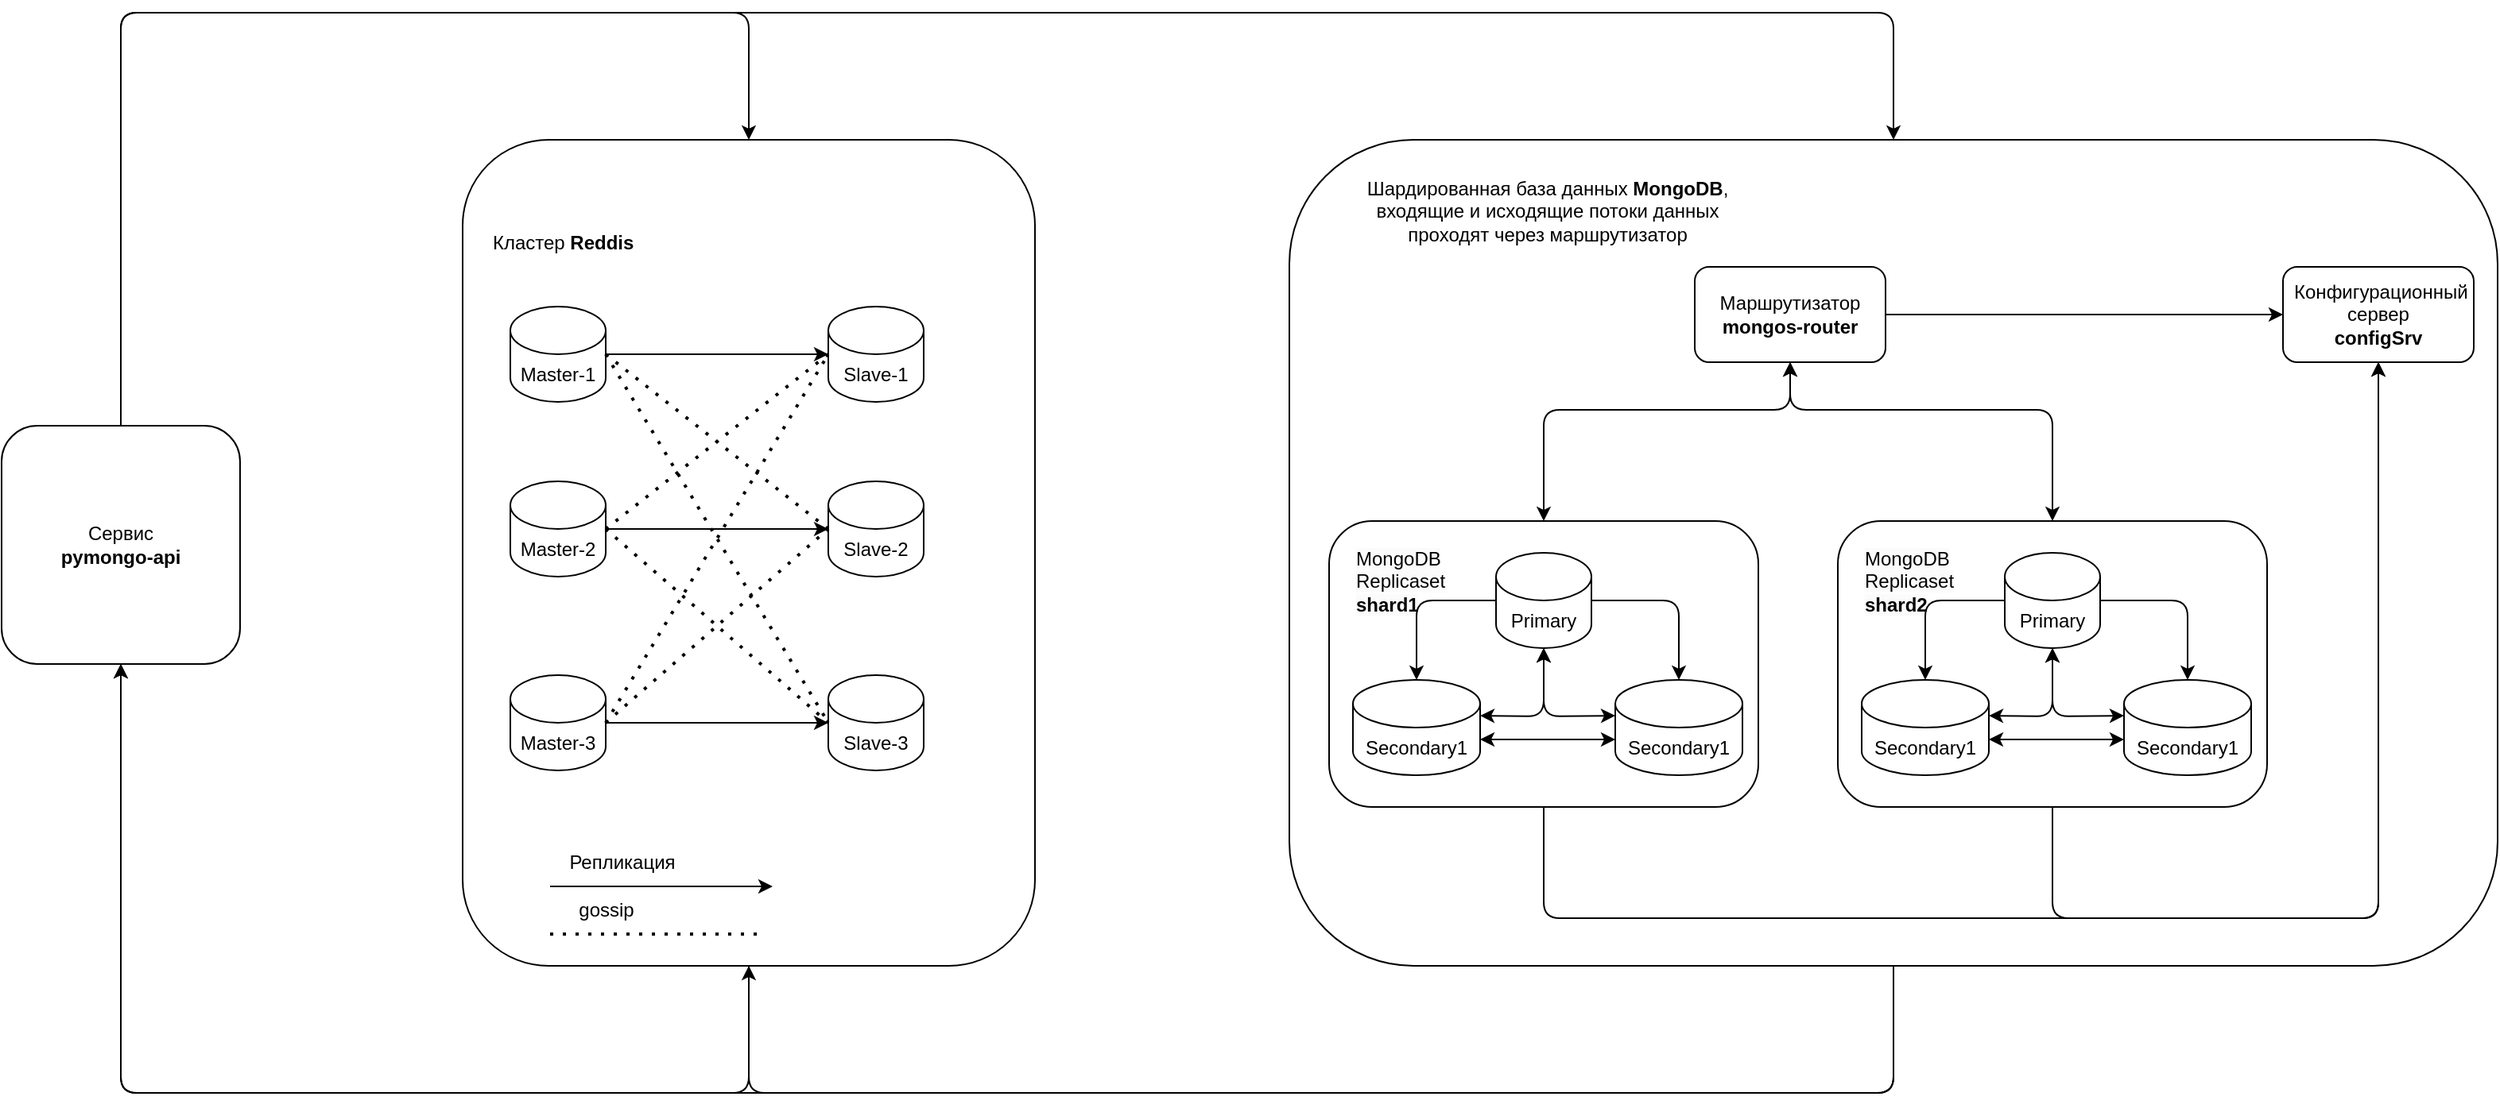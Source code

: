 <mxfile>
    <diagram id="tSPu-xEiTHlKvLM586Qi" name="3.Кэширование">
        <mxGraphModel dx="2201" dy="806" grid="1" gridSize="10" guides="1" tooltips="1" connect="1" arrows="1" fold="1" page="1" pageScale="1" pageWidth="850" pageHeight="1100" math="0" shadow="0">
            <root>
                <mxCell id="0"/>
                <mxCell id="1" parent="0"/>
                <mxCell id="DYqj_Zzg9XCAiUZyqcEO-53" style="edgeStyle=none;html=1;exitX=0.5;exitY=0;exitDx=0;exitDy=0;entryX=0.5;entryY=0;entryDx=0;entryDy=0;startArrow=none;startFill=0;endArrow=classic;endFill=1;" edge="1" parent="1" source="DYqj_Zzg9XCAiUZyqcEO-2" target="DYqj_Zzg9XCAiUZyqcEO-35">
                    <mxGeometry relative="1" as="geometry">
                        <Array as="points">
                            <mxPoint x="-695" y="80"/>
                            <mxPoint x="-300" y="80"/>
                        </Array>
                    </mxGeometry>
                </mxCell>
                <mxCell id="DYqj_Zzg9XCAiUZyqcEO-54" style="edgeStyle=none;html=1;exitX=0.5;exitY=0;exitDx=0;exitDy=0;entryX=0.5;entryY=0;entryDx=0;entryDy=0;startArrow=none;startFill=0;endArrow=classic;endFill=1;" edge="1" parent="1" source="DYqj_Zzg9XCAiUZyqcEO-2" target="DYqj_Zzg9XCAiUZyqcEO-32">
                    <mxGeometry relative="1" as="geometry">
                        <Array as="points">
                            <mxPoint x="-695" y="80"/>
                            <mxPoint x="420" y="80"/>
                        </Array>
                    </mxGeometry>
                </mxCell>
                <mxCell id="DYqj_Zzg9XCAiUZyqcEO-2" value="Сервис&lt;br&gt;&lt;b&gt;pymongo-api&lt;/b&gt;" style="rounded=1;whiteSpace=wrap;html=1;" vertex="1" parent="1">
                    <mxGeometry x="-770" y="340" width="150" height="150" as="geometry"/>
                </mxCell>
                <mxCell id="DYqj_Zzg9XCAiUZyqcEO-58" style="edgeStyle=none;html=1;exitX=0.5;exitY=1;exitDx=0;exitDy=0;startArrow=none;startFill=0;endArrow=classic;endFill=1;entryX=0.5;entryY=1;entryDx=0;entryDy=0;" edge="1" parent="1" source="DYqj_Zzg9XCAiUZyqcEO-35" target="DYqj_Zzg9XCAiUZyqcEO-2">
                    <mxGeometry relative="1" as="geometry">
                        <mxPoint x="-650" y="520" as="targetPoint"/>
                        <Array as="points">
                            <mxPoint x="-300" y="760"/>
                            <mxPoint x="-695" y="760"/>
                        </Array>
                    </mxGeometry>
                </mxCell>
                <mxCell id="DYqj_Zzg9XCAiUZyqcEO-37" value="" style="group" vertex="1" connectable="0" parent="1">
                    <mxGeometry x="40" y="160" width="760" height="520" as="geometry"/>
                </mxCell>
                <mxCell id="DYqj_Zzg9XCAiUZyqcEO-32" value="" style="rounded=1;whiteSpace=wrap;html=1;align=left;" vertex="1" parent="DYqj_Zzg9XCAiUZyqcEO-37">
                    <mxGeometry width="760" height="520" as="geometry"/>
                </mxCell>
                <mxCell id="DYqj_Zzg9XCAiUZyqcEO-33" value="Шардированная база данных &lt;b&gt;MongoDB&lt;/b&gt;, входящие и исходящие потоки данных проходят через маршрутизатор" style="text;html=1;strokeColor=none;fillColor=none;align=center;verticalAlign=middle;whiteSpace=wrap;rounded=0;" vertex="1" parent="DYqj_Zzg9XCAiUZyqcEO-37">
                    <mxGeometry x="35" y="20" width="255" height="50" as="geometry"/>
                </mxCell>
                <mxCell id="DYqj_Zzg9XCAiUZyqcEO-34" value="" style="group" vertex="1" connectable="0" parent="DYqj_Zzg9XCAiUZyqcEO-37">
                    <mxGeometry x="25" y="80" width="720" height="410" as="geometry"/>
                </mxCell>
                <mxCell id="DYqj_Zzg9XCAiUZyqcEO-6" value="Маршрутизатор&lt;br&gt;&lt;b&gt;mongos-router&lt;/b&gt;" style="rounded=1;whiteSpace=wrap;html=1;" vertex="1" parent="DYqj_Zzg9XCAiUZyqcEO-34">
                    <mxGeometry x="230" width="120" height="60" as="geometry"/>
                </mxCell>
                <mxCell id="DYqj_Zzg9XCAiUZyqcEO-7" value="&amp;nbsp;Конфигурационный сервер&lt;br&gt;&lt;b&gt;configSrv&lt;/b&gt;" style="rounded=1;whiteSpace=wrap;html=1;" vertex="1" parent="DYqj_Zzg9XCAiUZyqcEO-34">
                    <mxGeometry x="600" width="120" height="60" as="geometry"/>
                </mxCell>
                <mxCell id="DYqj_Zzg9XCAiUZyqcEO-3" style="edgeStyle=none;html=1;exitX=1;exitY=0.5;exitDx=0;exitDy=0;entryX=0;entryY=0.5;entryDx=0;entryDy=0;startArrow=none;startFill=0;" edge="1" parent="DYqj_Zzg9XCAiUZyqcEO-34" source="DYqj_Zzg9XCAiUZyqcEO-6" target="DYqj_Zzg9XCAiUZyqcEO-7">
                    <mxGeometry relative="1" as="geometry"/>
                </mxCell>
                <mxCell id="DYqj_Zzg9XCAiUZyqcEO-8" value="" style="group" vertex="1" connectable="0" parent="DYqj_Zzg9XCAiUZyqcEO-34">
                    <mxGeometry y="160" width="270" height="180" as="geometry"/>
                </mxCell>
                <mxCell id="DYqj_Zzg9XCAiUZyqcEO-9" value="" style="rounded=1;whiteSpace=wrap;html=1;" vertex="1" parent="DYqj_Zzg9XCAiUZyqcEO-8">
                    <mxGeometry width="270" height="180" as="geometry"/>
                </mxCell>
                <mxCell id="DYqj_Zzg9XCAiUZyqcEO-10" value="Primary" style="shape=cylinder3;whiteSpace=wrap;html=1;boundedLbl=1;backgroundOutline=1;size=15;" vertex="1" parent="DYqj_Zzg9XCAiUZyqcEO-8">
                    <mxGeometry x="105" y="20" width="60" height="60" as="geometry"/>
                </mxCell>
                <mxCell id="DYqj_Zzg9XCAiUZyqcEO-11" value="&lt;span style=&quot;border-color: var(--border-color); color: rgb(0, 0, 0); font-family: Helvetica; font-size: 12px; font-style: normal; font-variant-ligatures: normal; font-variant-caps: normal; letter-spacing: normal; orphans: 2; text-align: center; text-indent: 0px; text-transform: none; widows: 2; word-spacing: 0px; -webkit-text-stroke-width: 0px; background-color: rgb(251, 251, 251); text-decoration-thickness: initial; text-decoration-style: initial; text-decoration-color: initial;&quot;&gt;&lt;span style=&quot;font-weight: 400;&quot;&gt;MongoDB&lt;br&gt;&lt;/span&gt;Replicaset&lt;br&gt;&lt;b&gt;shard1&lt;/b&gt;&lt;/span&gt;" style="text;whiteSpace=wrap;html=1;" vertex="1" parent="DYqj_Zzg9XCAiUZyqcEO-8">
                    <mxGeometry x="15" y="10" width="70" height="40" as="geometry"/>
                </mxCell>
                <mxCell id="DYqj_Zzg9XCAiUZyqcEO-12" style="edgeStyle=none;html=1;exitX=1;exitY=0;exitDx=0;exitDy=22.5;exitPerimeter=0;entryX=0.5;entryY=1;entryDx=0;entryDy=0;entryPerimeter=0;startArrow=classic;startFill=1;" edge="1" parent="DYqj_Zzg9XCAiUZyqcEO-8" source="DYqj_Zzg9XCAiUZyqcEO-13" target="DYqj_Zzg9XCAiUZyqcEO-10">
                    <mxGeometry relative="1" as="geometry">
                        <Array as="points">
                            <mxPoint x="135" y="123"/>
                        </Array>
                    </mxGeometry>
                </mxCell>
                <mxCell id="DYqj_Zzg9XCAiUZyqcEO-13" value="Secondary1" style="shape=cylinder3;whiteSpace=wrap;html=1;boundedLbl=1;backgroundOutline=1;size=15;" vertex="1" parent="DYqj_Zzg9XCAiUZyqcEO-8">
                    <mxGeometry x="15" y="100" width="80" height="60" as="geometry"/>
                </mxCell>
                <mxCell id="DYqj_Zzg9XCAiUZyqcEO-14" style="edgeStyle=none;html=1;exitX=0;exitY=0.5;exitDx=0;exitDy=0;exitPerimeter=0;entryX=0.5;entryY=0;entryDx=0;entryDy=0;entryPerimeter=0;startArrow=none;startFill=0;" edge="1" parent="DYqj_Zzg9XCAiUZyqcEO-8" source="DYqj_Zzg9XCAiUZyqcEO-10" target="DYqj_Zzg9XCAiUZyqcEO-13">
                    <mxGeometry relative="1" as="geometry">
                        <Array as="points">
                            <mxPoint x="55" y="50"/>
                        </Array>
                    </mxGeometry>
                </mxCell>
                <mxCell id="DYqj_Zzg9XCAiUZyqcEO-15" style="edgeStyle=none;html=1;exitX=0;exitY=0;exitDx=0;exitDy=22.5;exitPerimeter=0;startArrow=classic;startFill=1;" edge="1" parent="DYqj_Zzg9XCAiUZyqcEO-8" source="DYqj_Zzg9XCAiUZyqcEO-16" target="DYqj_Zzg9XCAiUZyqcEO-10">
                    <mxGeometry relative="1" as="geometry">
                        <Array as="points">
                            <mxPoint x="135" y="123"/>
                        </Array>
                    </mxGeometry>
                </mxCell>
                <mxCell id="DYqj_Zzg9XCAiUZyqcEO-16" value="Secondary1" style="shape=cylinder3;whiteSpace=wrap;html=1;boundedLbl=1;backgroundOutline=1;size=15;" vertex="1" parent="DYqj_Zzg9XCAiUZyqcEO-8">
                    <mxGeometry x="180" y="100" width="80" height="60" as="geometry"/>
                </mxCell>
                <mxCell id="DYqj_Zzg9XCAiUZyqcEO-17" style="edgeStyle=none;html=1;exitX=1;exitY=0.5;exitDx=0;exitDy=0;exitPerimeter=0;entryX=0.5;entryY=0;entryDx=0;entryDy=0;entryPerimeter=0;startArrow=none;startFill=0;" edge="1" parent="DYqj_Zzg9XCAiUZyqcEO-8" source="DYqj_Zzg9XCAiUZyqcEO-10" target="DYqj_Zzg9XCAiUZyqcEO-16">
                    <mxGeometry relative="1" as="geometry">
                        <Array as="points">
                            <mxPoint x="220" y="50"/>
                        </Array>
                    </mxGeometry>
                </mxCell>
                <mxCell id="DYqj_Zzg9XCAiUZyqcEO-18" style="edgeStyle=none;html=1;exitX=1;exitY=0;exitDx=0;exitDy=37.5;exitPerimeter=0;entryX=0;entryY=0;entryDx=0;entryDy=37.5;entryPerimeter=0;startArrow=classic;startFill=1;" edge="1" parent="DYqj_Zzg9XCAiUZyqcEO-8" source="DYqj_Zzg9XCAiUZyqcEO-13" target="DYqj_Zzg9XCAiUZyqcEO-16">
                    <mxGeometry relative="1" as="geometry"/>
                </mxCell>
                <mxCell id="DYqj_Zzg9XCAiUZyqcEO-4" style="edgeStyle=none;html=1;exitX=0.5;exitY=1;exitDx=0;exitDy=0;entryX=0.5;entryY=0;entryDx=0;entryDy=0;startArrow=classic;startFill=1;" edge="1" parent="DYqj_Zzg9XCAiUZyqcEO-34" source="DYqj_Zzg9XCAiUZyqcEO-6" target="DYqj_Zzg9XCAiUZyqcEO-9">
                    <mxGeometry relative="1" as="geometry">
                        <mxPoint x="100" y="120" as="targetPoint"/>
                        <Array as="points">
                            <mxPoint x="290" y="90"/>
                            <mxPoint x="135" y="90"/>
                        </Array>
                    </mxGeometry>
                </mxCell>
                <mxCell id="DYqj_Zzg9XCAiUZyqcEO-19" value="" style="group" vertex="1" connectable="0" parent="DYqj_Zzg9XCAiUZyqcEO-34">
                    <mxGeometry x="320" y="160" width="270" height="180" as="geometry"/>
                </mxCell>
                <mxCell id="DYqj_Zzg9XCAiUZyqcEO-20" value="" style="rounded=1;whiteSpace=wrap;html=1;" vertex="1" parent="DYqj_Zzg9XCAiUZyqcEO-19">
                    <mxGeometry width="270" height="180" as="geometry"/>
                </mxCell>
                <mxCell id="DYqj_Zzg9XCAiUZyqcEO-21" value="Primary" style="shape=cylinder3;whiteSpace=wrap;html=1;boundedLbl=1;backgroundOutline=1;size=15;" vertex="1" parent="DYqj_Zzg9XCAiUZyqcEO-19">
                    <mxGeometry x="105" y="20" width="60" height="60" as="geometry"/>
                </mxCell>
                <mxCell id="DYqj_Zzg9XCAiUZyqcEO-22" value="&lt;b style=&quot;border-color: var(--border-color); color: rgb(0, 0, 0); font-family: Helvetica; font-size: 12px; font-style: normal; font-variant-ligatures: normal; font-variant-caps: normal; letter-spacing: normal; orphans: 2; text-align: center; text-indent: 0px; text-transform: none; widows: 2; word-spacing: 0px; -webkit-text-stroke-width: 0px; background-color: rgb(251, 251, 251); text-decoration-thickness: initial; text-decoration-style: initial; text-decoration-color: initial;&quot;&gt;&lt;span style=&quot;font-weight: 400;&quot;&gt;MongoDB Replicaset&lt;/span&gt;&lt;br&gt;shard2&lt;br&gt;&lt;/b&gt;" style="text;whiteSpace=wrap;html=1;" vertex="1" parent="DYqj_Zzg9XCAiUZyqcEO-19">
                    <mxGeometry x="15" y="10" width="70" height="40" as="geometry"/>
                </mxCell>
                <mxCell id="DYqj_Zzg9XCAiUZyqcEO-23" style="edgeStyle=none;html=1;exitX=1;exitY=0;exitDx=0;exitDy=22.5;exitPerimeter=0;entryX=0.5;entryY=1;entryDx=0;entryDy=0;entryPerimeter=0;startArrow=classic;startFill=1;" edge="1" parent="DYqj_Zzg9XCAiUZyqcEO-19" source="DYqj_Zzg9XCAiUZyqcEO-24" target="DYqj_Zzg9XCAiUZyqcEO-21">
                    <mxGeometry relative="1" as="geometry">
                        <Array as="points">
                            <mxPoint x="135" y="123"/>
                        </Array>
                    </mxGeometry>
                </mxCell>
                <mxCell id="DYqj_Zzg9XCAiUZyqcEO-24" value="Secondary1" style="shape=cylinder3;whiteSpace=wrap;html=1;boundedLbl=1;backgroundOutline=1;size=15;" vertex="1" parent="DYqj_Zzg9XCAiUZyqcEO-19">
                    <mxGeometry x="15" y="100" width="80" height="60" as="geometry"/>
                </mxCell>
                <mxCell id="DYqj_Zzg9XCAiUZyqcEO-25" style="edgeStyle=none;html=1;exitX=0;exitY=0.5;exitDx=0;exitDy=0;exitPerimeter=0;entryX=0.5;entryY=0;entryDx=0;entryDy=0;entryPerimeter=0;startArrow=none;startFill=0;" edge="1" parent="DYqj_Zzg9XCAiUZyqcEO-19" source="DYqj_Zzg9XCAiUZyqcEO-21" target="DYqj_Zzg9XCAiUZyqcEO-24">
                    <mxGeometry relative="1" as="geometry">
                        <Array as="points">
                            <mxPoint x="55" y="50"/>
                        </Array>
                    </mxGeometry>
                </mxCell>
                <mxCell id="DYqj_Zzg9XCAiUZyqcEO-26" style="edgeStyle=none;html=1;exitX=0;exitY=0;exitDx=0;exitDy=22.5;exitPerimeter=0;startArrow=classic;startFill=1;" edge="1" parent="DYqj_Zzg9XCAiUZyqcEO-19" source="DYqj_Zzg9XCAiUZyqcEO-27" target="DYqj_Zzg9XCAiUZyqcEO-21">
                    <mxGeometry relative="1" as="geometry">
                        <Array as="points">
                            <mxPoint x="135" y="123"/>
                        </Array>
                    </mxGeometry>
                </mxCell>
                <mxCell id="DYqj_Zzg9XCAiUZyqcEO-27" value="Secondary1" style="shape=cylinder3;whiteSpace=wrap;html=1;boundedLbl=1;backgroundOutline=1;size=15;" vertex="1" parent="DYqj_Zzg9XCAiUZyqcEO-19">
                    <mxGeometry x="180" y="100" width="80" height="60" as="geometry"/>
                </mxCell>
                <mxCell id="DYqj_Zzg9XCAiUZyqcEO-28" style="edgeStyle=none;html=1;exitX=1;exitY=0.5;exitDx=0;exitDy=0;exitPerimeter=0;entryX=0.5;entryY=0;entryDx=0;entryDy=0;entryPerimeter=0;startArrow=none;startFill=0;" edge="1" parent="DYqj_Zzg9XCAiUZyqcEO-19" source="DYqj_Zzg9XCAiUZyqcEO-21" target="DYqj_Zzg9XCAiUZyqcEO-27">
                    <mxGeometry relative="1" as="geometry">
                        <Array as="points">
                            <mxPoint x="220" y="50"/>
                        </Array>
                    </mxGeometry>
                </mxCell>
                <mxCell id="DYqj_Zzg9XCAiUZyqcEO-29" style="edgeStyle=none;html=1;exitX=1;exitY=0;exitDx=0;exitDy=37.5;exitPerimeter=0;entryX=0;entryY=0;entryDx=0;entryDy=37.5;entryPerimeter=0;startArrow=classic;startFill=1;" edge="1" parent="DYqj_Zzg9XCAiUZyqcEO-19" source="DYqj_Zzg9XCAiUZyqcEO-24" target="DYqj_Zzg9XCAiUZyqcEO-27">
                    <mxGeometry relative="1" as="geometry"/>
                </mxCell>
                <mxCell id="DYqj_Zzg9XCAiUZyqcEO-30" style="edgeStyle=none;html=1;exitX=0.5;exitY=1;exitDx=0;exitDy=0;entryX=0.5;entryY=1;entryDx=0;entryDy=0;startArrow=none;startFill=0;" edge="1" parent="DYqj_Zzg9XCAiUZyqcEO-34" source="DYqj_Zzg9XCAiUZyqcEO-20" target="DYqj_Zzg9XCAiUZyqcEO-7">
                    <mxGeometry relative="1" as="geometry">
                        <Array as="points">
                            <mxPoint x="455" y="410"/>
                            <mxPoint x="660" y="410"/>
                        </Array>
                    </mxGeometry>
                </mxCell>
                <mxCell id="DYqj_Zzg9XCAiUZyqcEO-5" style="edgeStyle=none;html=1;exitX=0.5;exitY=1;exitDx=0;exitDy=0;entryX=0.5;entryY=0;entryDx=0;entryDy=0;startArrow=classic;startFill=1;" edge="1" parent="DYqj_Zzg9XCAiUZyqcEO-34" source="DYqj_Zzg9XCAiUZyqcEO-6" target="DYqj_Zzg9XCAiUZyqcEO-20">
                    <mxGeometry relative="1" as="geometry">
                        <mxPoint x="220" y="120" as="targetPoint"/>
                        <Array as="points">
                            <mxPoint x="290" y="90"/>
                            <mxPoint x="455" y="90"/>
                        </Array>
                    </mxGeometry>
                </mxCell>
                <mxCell id="DYqj_Zzg9XCAiUZyqcEO-31" style="edgeStyle=none;html=1;exitX=0.5;exitY=1;exitDx=0;exitDy=0;entryX=0.5;entryY=1;entryDx=0;entryDy=0;startArrow=none;startFill=0;" edge="1" parent="DYqj_Zzg9XCAiUZyqcEO-34" source="DYqj_Zzg9XCAiUZyqcEO-9" target="DYqj_Zzg9XCAiUZyqcEO-7">
                    <mxGeometry relative="1" as="geometry">
                        <Array as="points">
                            <mxPoint x="135" y="410"/>
                            <mxPoint x="660" y="410"/>
                        </Array>
                    </mxGeometry>
                </mxCell>
                <mxCell id="DYqj_Zzg9XCAiUZyqcEO-56" style="edgeStyle=none;html=1;exitX=0.5;exitY=1;exitDx=0;exitDy=0;entryX=0.5;entryY=1;entryDx=0;entryDy=0;startArrow=none;startFill=0;endArrow=classic;endFill=1;" edge="1" parent="1" source="DYqj_Zzg9XCAiUZyqcEO-32" target="DYqj_Zzg9XCAiUZyqcEO-2">
                    <mxGeometry relative="1" as="geometry">
                        <Array as="points">
                            <mxPoint x="420" y="760"/>
                            <mxPoint x="-695" y="760"/>
                        </Array>
                    </mxGeometry>
                </mxCell>
                <mxCell id="DYqj_Zzg9XCAiUZyqcEO-57" style="edgeStyle=none;html=1;exitX=0.5;exitY=1;exitDx=0;exitDy=0;entryX=0.5;entryY=1;entryDx=0;entryDy=0;startArrow=none;startFill=0;endArrow=classic;endFill=1;" edge="1" parent="1" source="DYqj_Zzg9XCAiUZyqcEO-32" target="DYqj_Zzg9XCAiUZyqcEO-35">
                    <mxGeometry relative="1" as="geometry">
                        <Array as="points">
                            <mxPoint x="420" y="760"/>
                            <mxPoint x="-300" y="760"/>
                        </Array>
                    </mxGeometry>
                </mxCell>
                <mxCell id="DYqj_Zzg9XCAiUZyqcEO-64" value="" style="group" vertex="1" connectable="0" parent="1">
                    <mxGeometry x="-480" y="160" width="360" height="520" as="geometry"/>
                </mxCell>
                <mxCell id="DYqj_Zzg9XCAiUZyqcEO-35" value="" style="rounded=1;whiteSpace=wrap;html=1;" vertex="1" parent="DYqj_Zzg9XCAiUZyqcEO-64">
                    <mxGeometry width="360" height="520" as="geometry"/>
                </mxCell>
                <mxCell id="DYqj_Zzg9XCAiUZyqcEO-36" value="Кластер &lt;b&gt;Reddis&lt;/b&gt;&amp;nbsp;" style="text;html=1;strokeColor=none;fillColor=none;align=center;verticalAlign=middle;whiteSpace=wrap;rounded=0;" vertex="1" parent="DYqj_Zzg9XCAiUZyqcEO-64">
                    <mxGeometry x="10" y="50" width="110" height="30" as="geometry"/>
                </mxCell>
                <mxCell id="DYqj_Zzg9XCAiUZyqcEO-38" value="Master-1" style="shape=cylinder3;whiteSpace=wrap;html=1;boundedLbl=1;backgroundOutline=1;size=15;" vertex="1" parent="DYqj_Zzg9XCAiUZyqcEO-64">
                    <mxGeometry x="30" y="105" width="60" height="60" as="geometry"/>
                </mxCell>
                <mxCell id="DYqj_Zzg9XCAiUZyqcEO-39" value="Slave-1" style="shape=cylinder3;whiteSpace=wrap;html=1;boundedLbl=1;backgroundOutline=1;size=15;" vertex="1" parent="DYqj_Zzg9XCAiUZyqcEO-64">
                    <mxGeometry x="230" y="105" width="60" height="60" as="geometry"/>
                </mxCell>
                <mxCell id="DYqj_Zzg9XCAiUZyqcEO-45" style="edgeStyle=none;html=1;exitX=1;exitY=0.5;exitDx=0;exitDy=0;exitPerimeter=0;entryX=0;entryY=0.5;entryDx=0;entryDy=0;entryPerimeter=0;startArrow=none;startFill=0;" edge="1" parent="DYqj_Zzg9XCAiUZyqcEO-64" source="DYqj_Zzg9XCAiUZyqcEO-38" target="DYqj_Zzg9XCAiUZyqcEO-39">
                    <mxGeometry relative="1" as="geometry"/>
                </mxCell>
                <mxCell id="DYqj_Zzg9XCAiUZyqcEO-40" value="Master-2" style="shape=cylinder3;whiteSpace=wrap;html=1;boundedLbl=1;backgroundOutline=1;size=15;" vertex="1" parent="DYqj_Zzg9XCAiUZyqcEO-64">
                    <mxGeometry x="30" y="215" width="60" height="60" as="geometry"/>
                </mxCell>
                <mxCell id="DYqj_Zzg9XCAiUZyqcEO-41" value="Slave-2" style="shape=cylinder3;whiteSpace=wrap;html=1;boundedLbl=1;backgroundOutline=1;size=15;" vertex="1" parent="DYqj_Zzg9XCAiUZyqcEO-64">
                    <mxGeometry x="230" y="215" width="60" height="60" as="geometry"/>
                </mxCell>
                <mxCell id="DYqj_Zzg9XCAiUZyqcEO-44" style="edgeStyle=none;html=1;exitX=1;exitY=0.5;exitDx=0;exitDy=0;exitPerimeter=0;entryX=0;entryY=0.5;entryDx=0;entryDy=0;entryPerimeter=0;startArrow=none;startFill=0;" edge="1" parent="DYqj_Zzg9XCAiUZyqcEO-64" source="DYqj_Zzg9XCAiUZyqcEO-40" target="DYqj_Zzg9XCAiUZyqcEO-41">
                    <mxGeometry relative="1" as="geometry"/>
                </mxCell>
                <mxCell id="DYqj_Zzg9XCAiUZyqcEO-42" value="Master-3" style="shape=cylinder3;whiteSpace=wrap;html=1;boundedLbl=1;backgroundOutline=1;size=15;" vertex="1" parent="DYqj_Zzg9XCAiUZyqcEO-64">
                    <mxGeometry x="30" y="337" width="60" height="60" as="geometry"/>
                </mxCell>
                <mxCell id="DYqj_Zzg9XCAiUZyqcEO-43" value="Slave-3" style="shape=cylinder3;whiteSpace=wrap;html=1;boundedLbl=1;backgroundOutline=1;size=15;" vertex="1" parent="DYqj_Zzg9XCAiUZyqcEO-64">
                    <mxGeometry x="230" y="337" width="60" height="60" as="geometry"/>
                </mxCell>
                <mxCell id="DYqj_Zzg9XCAiUZyqcEO-47" value="" style="endArrow=none;dashed=1;html=1;dashPattern=1 3;strokeWidth=2;exitX=1;exitY=0.5;exitDx=0;exitDy=0;exitPerimeter=0;entryX=0;entryY=0.5;entryDx=0;entryDy=0;entryPerimeter=0;endFill=0;" edge="1" parent="DYqj_Zzg9XCAiUZyqcEO-64" source="DYqj_Zzg9XCAiUZyqcEO-42" target="DYqj_Zzg9XCAiUZyqcEO-41">
                    <mxGeometry width="50" height="50" relative="1" as="geometry">
                        <mxPoint x="140" y="355" as="sourcePoint"/>
                        <mxPoint x="190" y="305" as="targetPoint"/>
                    </mxGeometry>
                </mxCell>
                <mxCell id="DYqj_Zzg9XCAiUZyqcEO-48" value="" style="endArrow=none;dashed=1;html=1;dashPattern=1 3;strokeWidth=2;exitX=1;exitY=0.5;exitDx=0;exitDy=0;exitPerimeter=0;entryX=0;entryY=0.5;entryDx=0;entryDy=0;entryPerimeter=0;endFill=0;" edge="1" parent="DYqj_Zzg9XCAiUZyqcEO-64" source="DYqj_Zzg9XCAiUZyqcEO-42" target="DYqj_Zzg9XCAiUZyqcEO-39">
                    <mxGeometry width="50" height="50" relative="1" as="geometry">
                        <mxPoint x="100" y="377" as="sourcePoint"/>
                        <mxPoint x="240.0" y="255" as="targetPoint"/>
                    </mxGeometry>
                </mxCell>
                <mxCell id="DYqj_Zzg9XCAiUZyqcEO-49" value="" style="endArrow=none;dashed=1;html=1;dashPattern=1 3;strokeWidth=2;exitX=1;exitY=0.5;exitDx=0;exitDy=0;exitPerimeter=0;endFill=0;" edge="1" parent="DYqj_Zzg9XCAiUZyqcEO-64" source="DYqj_Zzg9XCAiUZyqcEO-40">
                    <mxGeometry width="50" height="50" relative="1" as="geometry">
                        <mxPoint x="100" y="377.0" as="sourcePoint"/>
                        <mxPoint x="230" y="135" as="targetPoint"/>
                    </mxGeometry>
                </mxCell>
                <mxCell id="DYqj_Zzg9XCAiUZyqcEO-50" value="" style="endArrow=none;dashed=1;html=1;dashPattern=1 3;strokeWidth=2;endFill=0;entryX=0;entryY=0.5;entryDx=0;entryDy=0;entryPerimeter=0;" edge="1" parent="DYqj_Zzg9XCAiUZyqcEO-64" target="DYqj_Zzg9XCAiUZyqcEO-43">
                    <mxGeometry width="50" height="50" relative="1" as="geometry">
                        <mxPoint x="90" y="245" as="sourcePoint"/>
                        <mxPoint x="240" y="145" as="targetPoint"/>
                    </mxGeometry>
                </mxCell>
                <mxCell id="DYqj_Zzg9XCAiUZyqcEO-51" value="" style="endArrow=none;dashed=1;html=1;dashPattern=1 3;strokeWidth=2;exitX=1;exitY=0.5;exitDx=0;exitDy=0;exitPerimeter=0;endFill=0;" edge="1" parent="DYqj_Zzg9XCAiUZyqcEO-64" source="DYqj_Zzg9XCAiUZyqcEO-38">
                    <mxGeometry width="50" height="50" relative="1" as="geometry">
                        <mxPoint x="100" y="255" as="sourcePoint"/>
                        <mxPoint x="230" y="245" as="targetPoint"/>
                    </mxGeometry>
                </mxCell>
                <mxCell id="DYqj_Zzg9XCAiUZyqcEO-46" style="edgeStyle=none;html=1;exitX=1;exitY=0.5;exitDx=0;exitDy=0;exitPerimeter=0;entryX=0;entryY=0.5;entryDx=0;entryDy=0;entryPerimeter=0;startArrow=none;startFill=0;" edge="1" parent="DYqj_Zzg9XCAiUZyqcEO-64" source="DYqj_Zzg9XCAiUZyqcEO-42" target="DYqj_Zzg9XCAiUZyqcEO-43">
                    <mxGeometry relative="1" as="geometry"/>
                </mxCell>
                <mxCell id="DYqj_Zzg9XCAiUZyqcEO-52" value="" style="endArrow=none;dashed=1;html=1;dashPattern=1 3;strokeWidth=2;exitX=1;exitY=0.5;exitDx=0;exitDy=0;exitPerimeter=0;endFill=0;entryX=0;entryY=0.5;entryDx=0;entryDy=0;entryPerimeter=0;" edge="1" parent="DYqj_Zzg9XCAiUZyqcEO-64" source="DYqj_Zzg9XCAiUZyqcEO-38" target="DYqj_Zzg9XCAiUZyqcEO-43">
                    <mxGeometry width="50" height="50" relative="1" as="geometry">
                        <mxPoint x="100" y="145" as="sourcePoint"/>
                        <mxPoint x="240" y="255" as="targetPoint"/>
                    </mxGeometry>
                </mxCell>
                <mxCell id="DYqj_Zzg9XCAiUZyqcEO-59" style="edgeStyle=none;html=1;exitX=1;exitY=0.5;exitDx=0;exitDy=0;exitPerimeter=0;entryX=0;entryY=0.5;entryDx=0;entryDy=0;entryPerimeter=0;startArrow=none;startFill=0;" edge="1" parent="DYqj_Zzg9XCAiUZyqcEO-64">
                    <mxGeometry relative="1" as="geometry">
                        <mxPoint x="55.0" y="470" as="sourcePoint"/>
                        <mxPoint x="195.0" y="470" as="targetPoint"/>
                    </mxGeometry>
                </mxCell>
                <mxCell id="DYqj_Zzg9XCAiUZyqcEO-60" value="" style="endArrow=none;dashed=1;html=1;dashPattern=1 3;strokeWidth=2;endFill=0;" edge="1" parent="DYqj_Zzg9XCAiUZyqcEO-64">
                    <mxGeometry width="50" height="50" relative="1" as="geometry">
                        <mxPoint x="55" y="500" as="sourcePoint"/>
                        <mxPoint x="185" y="500" as="targetPoint"/>
                    </mxGeometry>
                </mxCell>
                <mxCell id="DYqj_Zzg9XCAiUZyqcEO-62" value="Репликация" style="text;html=1;align=center;verticalAlign=middle;resizable=0;points=[];autosize=1;strokeColor=none;fillColor=none;" vertex="1" parent="DYqj_Zzg9XCAiUZyqcEO-64">
                    <mxGeometry x="55" y="440" width="90" height="30" as="geometry"/>
                </mxCell>
                <mxCell id="DYqj_Zzg9XCAiUZyqcEO-63" value="gossip" style="text;html=1;align=center;verticalAlign=middle;resizable=0;points=[];autosize=1;strokeColor=none;fillColor=none;" vertex="1" parent="DYqj_Zzg9XCAiUZyqcEO-64">
                    <mxGeometry x="60" y="470" width="60" height="30" as="geometry"/>
                </mxCell>
            </root>
        </mxGraphModel>
    </diagram>
    <diagram id="a-teNu4Ie0O3ipvXSz5f" name="2.Репликация">
        <mxGraphModel dx="946" dy="564" grid="1" gridSize="10" guides="1" tooltips="1" connect="1" arrows="1" fold="1" page="1" pageScale="1" pageWidth="850" pageHeight="1100" math="0" shadow="0">
            <root>
                <mxCell id="0"/>
                <mxCell id="1" parent="0"/>
                <mxCell id="fJ-IywU_GcKG5cgodyRy-3" style="edgeStyle=none;html=1;exitX=0.5;exitY=1;exitDx=0;exitDy=0;entryX=0.5;entryY=0;entryDx=0;entryDy=0;" edge="1" parent="1" source="fJ-IywU_GcKG5cgodyRy-4" target="fJ-IywU_GcKG5cgodyRy-12">
                    <mxGeometry relative="1" as="geometry"/>
                </mxCell>
                <mxCell id="fJ-IywU_GcKG5cgodyRy-4" value="Сервис&lt;br&gt;&lt;b&gt;pymongo-api&lt;/b&gt;" style="rounded=1;whiteSpace=wrap;html=1;" vertex="1" parent="1">
                    <mxGeometry x="270" y="50" width="120" height="60" as="geometry"/>
                </mxCell>
                <mxCell id="fJ-IywU_GcKG5cgodyRy-9" style="edgeStyle=none;html=1;exitX=1;exitY=0.5;exitDx=0;exitDy=0;entryX=0;entryY=0.5;entryDx=0;entryDy=0;startArrow=none;startFill=0;" edge="1" parent="1" source="fJ-IywU_GcKG5cgodyRy-12" target="fJ-IywU_GcKG5cgodyRy-15">
                    <mxGeometry relative="1" as="geometry"/>
                </mxCell>
                <mxCell id="fJ-IywU_GcKG5cgodyRy-10" style="edgeStyle=none;html=1;exitX=0.5;exitY=1;exitDx=0;exitDy=0;entryX=0.5;entryY=0;entryDx=0;entryDy=0;startArrow=classic;startFill=1;" edge="1" parent="1" source="fJ-IywU_GcKG5cgodyRy-12" target="zca--lgVKISyBSfwqqIb-2">
                    <mxGeometry relative="1" as="geometry">
                        <mxPoint x="140" y="280" as="targetPoint"/>
                        <Array as="points">
                            <mxPoint x="330" y="250"/>
                            <mxPoint x="175" y="250"/>
                        </Array>
                    </mxGeometry>
                </mxCell>
                <mxCell id="fJ-IywU_GcKG5cgodyRy-11" style="edgeStyle=none;html=1;exitX=0.5;exitY=1;exitDx=0;exitDy=0;entryX=0.5;entryY=0;entryDx=0;entryDy=0;startArrow=classic;startFill=1;" edge="1" parent="1" source="fJ-IywU_GcKG5cgodyRy-12" target="zca--lgVKISyBSfwqqIb-14">
                    <mxGeometry relative="1" as="geometry">
                        <mxPoint x="260" y="280" as="targetPoint"/>
                        <Array as="points">
                            <mxPoint x="330" y="250"/>
                            <mxPoint x="495" y="250"/>
                        </Array>
                    </mxGeometry>
                </mxCell>
                <mxCell id="fJ-IywU_GcKG5cgodyRy-12" value="Маршрутизатор&lt;br&gt;&lt;b&gt;mongos-router&lt;/b&gt;" style="rounded=1;whiteSpace=wrap;html=1;" vertex="1" parent="1">
                    <mxGeometry x="270" y="160" width="120" height="60" as="geometry"/>
                </mxCell>
                <mxCell id="fJ-IywU_GcKG5cgodyRy-15" value="&amp;nbsp;Конфигурационный сервер&lt;br&gt;&lt;b&gt;configSrv&lt;/b&gt;" style="rounded=1;whiteSpace=wrap;html=1;" vertex="1" parent="1">
                    <mxGeometry x="640" y="160" width="120" height="60" as="geometry"/>
                </mxCell>
                <mxCell id="zca--lgVKISyBSfwqqIb-12" value="" style="group" vertex="1" connectable="0" parent="1">
                    <mxGeometry x="40" y="320" width="270" height="180" as="geometry"/>
                </mxCell>
                <mxCell id="zca--lgVKISyBSfwqqIb-2" value="" style="rounded=1;whiteSpace=wrap;html=1;" vertex="1" parent="zca--lgVKISyBSfwqqIb-12">
                    <mxGeometry width="270" height="180" as="geometry"/>
                </mxCell>
                <mxCell id="zca--lgVKISyBSfwqqIb-1" value="Primary" style="shape=cylinder3;whiteSpace=wrap;html=1;boundedLbl=1;backgroundOutline=1;size=15;" vertex="1" parent="zca--lgVKISyBSfwqqIb-12">
                    <mxGeometry x="105" y="20" width="60" height="60" as="geometry"/>
                </mxCell>
                <mxCell id="zca--lgVKISyBSfwqqIb-3" value="&lt;span style=&quot;border-color: var(--border-color); color: rgb(0, 0, 0); font-family: Helvetica; font-size: 12px; font-style: normal; font-variant-ligatures: normal; font-variant-caps: normal; letter-spacing: normal; orphans: 2; text-align: center; text-indent: 0px; text-transform: none; widows: 2; word-spacing: 0px; -webkit-text-stroke-width: 0px; background-color: rgb(251, 251, 251); text-decoration-thickness: initial; text-decoration-style: initial; text-decoration-color: initial;&quot;&gt;&lt;span style=&quot;font-weight: 400;&quot;&gt;MongoDB&lt;br&gt;&lt;/span&gt;Replicaset&lt;br&gt;&lt;b&gt;shard1&lt;/b&gt;&lt;/span&gt;" style="text;whiteSpace=wrap;html=1;" vertex="1" parent="zca--lgVKISyBSfwqqIb-12">
                    <mxGeometry x="15" y="10" width="70" height="40" as="geometry"/>
                </mxCell>
                <mxCell id="zca--lgVKISyBSfwqqIb-10" style="edgeStyle=none;html=1;exitX=1;exitY=0;exitDx=0;exitDy=22.5;exitPerimeter=0;entryX=0.5;entryY=1;entryDx=0;entryDy=0;entryPerimeter=0;startArrow=classic;startFill=1;" edge="1" parent="zca--lgVKISyBSfwqqIb-12" source="zca--lgVKISyBSfwqqIb-4" target="zca--lgVKISyBSfwqqIb-1">
                    <mxGeometry relative="1" as="geometry">
                        <Array as="points">
                            <mxPoint x="135" y="123"/>
                        </Array>
                    </mxGeometry>
                </mxCell>
                <mxCell id="zca--lgVKISyBSfwqqIb-4" value="Secondary1" style="shape=cylinder3;whiteSpace=wrap;html=1;boundedLbl=1;backgroundOutline=1;size=15;" vertex="1" parent="zca--lgVKISyBSfwqqIb-12">
                    <mxGeometry x="15" y="100" width="80" height="60" as="geometry"/>
                </mxCell>
                <mxCell id="zca--lgVKISyBSfwqqIb-7" style="edgeStyle=none;html=1;exitX=0;exitY=0.5;exitDx=0;exitDy=0;exitPerimeter=0;entryX=0.5;entryY=0;entryDx=0;entryDy=0;entryPerimeter=0;startArrow=none;startFill=0;" edge="1" parent="zca--lgVKISyBSfwqqIb-12" source="zca--lgVKISyBSfwqqIb-1" target="zca--lgVKISyBSfwqqIb-4">
                    <mxGeometry relative="1" as="geometry">
                        <Array as="points">
                            <mxPoint x="55" y="50"/>
                        </Array>
                    </mxGeometry>
                </mxCell>
                <mxCell id="zca--lgVKISyBSfwqqIb-11" style="edgeStyle=none;html=1;exitX=0;exitY=0;exitDx=0;exitDy=22.5;exitPerimeter=0;startArrow=classic;startFill=1;" edge="1" parent="zca--lgVKISyBSfwqqIb-12" source="zca--lgVKISyBSfwqqIb-5" target="zca--lgVKISyBSfwqqIb-1">
                    <mxGeometry relative="1" as="geometry">
                        <Array as="points">
                            <mxPoint x="135" y="123"/>
                        </Array>
                    </mxGeometry>
                </mxCell>
                <mxCell id="zca--lgVKISyBSfwqqIb-5" value="Secondary1" style="shape=cylinder3;whiteSpace=wrap;html=1;boundedLbl=1;backgroundOutline=1;size=15;" vertex="1" parent="zca--lgVKISyBSfwqqIb-12">
                    <mxGeometry x="180" y="100" width="80" height="60" as="geometry"/>
                </mxCell>
                <mxCell id="zca--lgVKISyBSfwqqIb-8" style="edgeStyle=none;html=1;exitX=1;exitY=0.5;exitDx=0;exitDy=0;exitPerimeter=0;entryX=0.5;entryY=0;entryDx=0;entryDy=0;entryPerimeter=0;startArrow=none;startFill=0;" edge="1" parent="zca--lgVKISyBSfwqqIb-12" source="zca--lgVKISyBSfwqqIb-1" target="zca--lgVKISyBSfwqqIb-5">
                    <mxGeometry relative="1" as="geometry">
                        <Array as="points">
                            <mxPoint x="220" y="50"/>
                        </Array>
                    </mxGeometry>
                </mxCell>
                <mxCell id="zca--lgVKISyBSfwqqIb-9" style="edgeStyle=none;html=1;exitX=1;exitY=0;exitDx=0;exitDy=37.5;exitPerimeter=0;entryX=0;entryY=0;entryDx=0;entryDy=37.5;entryPerimeter=0;startArrow=classic;startFill=1;" edge="1" parent="zca--lgVKISyBSfwqqIb-12" source="zca--lgVKISyBSfwqqIb-4" target="zca--lgVKISyBSfwqqIb-5">
                    <mxGeometry relative="1" as="geometry"/>
                </mxCell>
                <mxCell id="zca--lgVKISyBSfwqqIb-13" value="" style="group" vertex="1" connectable="0" parent="1">
                    <mxGeometry x="360" y="320" width="270" height="180" as="geometry"/>
                </mxCell>
                <mxCell id="zca--lgVKISyBSfwqqIb-14" value="" style="rounded=1;whiteSpace=wrap;html=1;" vertex="1" parent="zca--lgVKISyBSfwqqIb-13">
                    <mxGeometry width="270" height="180" as="geometry"/>
                </mxCell>
                <mxCell id="zca--lgVKISyBSfwqqIb-15" value="Primary" style="shape=cylinder3;whiteSpace=wrap;html=1;boundedLbl=1;backgroundOutline=1;size=15;" vertex="1" parent="zca--lgVKISyBSfwqqIb-13">
                    <mxGeometry x="105" y="20" width="60" height="60" as="geometry"/>
                </mxCell>
                <mxCell id="zca--lgVKISyBSfwqqIb-16" value="&lt;b style=&quot;border-color: var(--border-color); color: rgb(0, 0, 0); font-family: Helvetica; font-size: 12px; font-style: normal; font-variant-ligatures: normal; font-variant-caps: normal; letter-spacing: normal; orphans: 2; text-align: center; text-indent: 0px; text-transform: none; widows: 2; word-spacing: 0px; -webkit-text-stroke-width: 0px; background-color: rgb(251, 251, 251); text-decoration-thickness: initial; text-decoration-style: initial; text-decoration-color: initial;&quot;&gt;&lt;span style=&quot;font-weight: 400;&quot;&gt;MongoDB Replicaset&lt;/span&gt;&lt;br&gt;shard2&lt;br&gt;&lt;/b&gt;" style="text;whiteSpace=wrap;html=1;" vertex="1" parent="zca--lgVKISyBSfwqqIb-13">
                    <mxGeometry x="15" y="10" width="70" height="40" as="geometry"/>
                </mxCell>
                <mxCell id="zca--lgVKISyBSfwqqIb-17" style="edgeStyle=none;html=1;exitX=1;exitY=0;exitDx=0;exitDy=22.5;exitPerimeter=0;entryX=0.5;entryY=1;entryDx=0;entryDy=0;entryPerimeter=0;startArrow=classic;startFill=1;" edge="1" parent="zca--lgVKISyBSfwqqIb-13" source="zca--lgVKISyBSfwqqIb-18" target="zca--lgVKISyBSfwqqIb-15">
                    <mxGeometry relative="1" as="geometry">
                        <Array as="points">
                            <mxPoint x="135" y="123"/>
                        </Array>
                    </mxGeometry>
                </mxCell>
                <mxCell id="zca--lgVKISyBSfwqqIb-18" value="Secondary1" style="shape=cylinder3;whiteSpace=wrap;html=1;boundedLbl=1;backgroundOutline=1;size=15;" vertex="1" parent="zca--lgVKISyBSfwqqIb-13">
                    <mxGeometry x="15" y="100" width="80" height="60" as="geometry"/>
                </mxCell>
                <mxCell id="zca--lgVKISyBSfwqqIb-19" style="edgeStyle=none;html=1;exitX=0;exitY=0.5;exitDx=0;exitDy=0;exitPerimeter=0;entryX=0.5;entryY=0;entryDx=0;entryDy=0;entryPerimeter=0;startArrow=none;startFill=0;" edge="1" parent="zca--lgVKISyBSfwqqIb-13" source="zca--lgVKISyBSfwqqIb-15" target="zca--lgVKISyBSfwqqIb-18">
                    <mxGeometry relative="1" as="geometry">
                        <Array as="points">
                            <mxPoint x="55" y="50"/>
                        </Array>
                    </mxGeometry>
                </mxCell>
                <mxCell id="zca--lgVKISyBSfwqqIb-20" style="edgeStyle=none;html=1;exitX=0;exitY=0;exitDx=0;exitDy=22.5;exitPerimeter=0;startArrow=classic;startFill=1;" edge="1" parent="zca--lgVKISyBSfwqqIb-13" source="zca--lgVKISyBSfwqqIb-21" target="zca--lgVKISyBSfwqqIb-15">
                    <mxGeometry relative="1" as="geometry">
                        <Array as="points">
                            <mxPoint x="135" y="123"/>
                        </Array>
                    </mxGeometry>
                </mxCell>
                <mxCell id="zca--lgVKISyBSfwqqIb-21" value="Secondary1" style="shape=cylinder3;whiteSpace=wrap;html=1;boundedLbl=1;backgroundOutline=1;size=15;" vertex="1" parent="zca--lgVKISyBSfwqqIb-13">
                    <mxGeometry x="180" y="100" width="80" height="60" as="geometry"/>
                </mxCell>
                <mxCell id="zca--lgVKISyBSfwqqIb-22" style="edgeStyle=none;html=1;exitX=1;exitY=0.5;exitDx=0;exitDy=0;exitPerimeter=0;entryX=0.5;entryY=0;entryDx=0;entryDy=0;entryPerimeter=0;startArrow=none;startFill=0;" edge="1" parent="zca--lgVKISyBSfwqqIb-13" source="zca--lgVKISyBSfwqqIb-15" target="zca--lgVKISyBSfwqqIb-21">
                    <mxGeometry relative="1" as="geometry">
                        <Array as="points">
                            <mxPoint x="220" y="50"/>
                        </Array>
                    </mxGeometry>
                </mxCell>
                <mxCell id="zca--lgVKISyBSfwqqIb-23" style="edgeStyle=none;html=1;exitX=1;exitY=0;exitDx=0;exitDy=37.5;exitPerimeter=0;entryX=0;entryY=0;entryDx=0;entryDy=37.5;entryPerimeter=0;startArrow=classic;startFill=1;" edge="1" parent="zca--lgVKISyBSfwqqIb-13" source="zca--lgVKISyBSfwqqIb-18" target="zca--lgVKISyBSfwqqIb-21">
                    <mxGeometry relative="1" as="geometry"/>
                </mxCell>
                <mxCell id="zca--lgVKISyBSfwqqIb-24" style="edgeStyle=none;html=1;exitX=0.5;exitY=1;exitDx=0;exitDy=0;entryX=0.5;entryY=1;entryDx=0;entryDy=0;startArrow=none;startFill=0;" edge="1" parent="1" source="zca--lgVKISyBSfwqqIb-14" target="fJ-IywU_GcKG5cgodyRy-15">
                    <mxGeometry relative="1" as="geometry">
                        <Array as="points">
                            <mxPoint x="495" y="570"/>
                            <mxPoint x="700" y="570"/>
                        </Array>
                    </mxGeometry>
                </mxCell>
                <mxCell id="zca--lgVKISyBSfwqqIb-25" style="edgeStyle=none;html=1;exitX=0.5;exitY=1;exitDx=0;exitDy=0;entryX=0.5;entryY=1;entryDx=0;entryDy=0;startArrow=none;startFill=0;" edge="1" parent="1" source="zca--lgVKISyBSfwqqIb-2" target="fJ-IywU_GcKG5cgodyRy-15">
                    <mxGeometry relative="1" as="geometry">
                        <Array as="points">
                            <mxPoint x="175" y="570"/>
                            <mxPoint x="700" y="570"/>
                        </Array>
                    </mxGeometry>
                </mxCell>
            </root>
        </mxGraphModel>
    </diagram>
    <diagram id="uT_g_0gAPhshEJ5suzoV" name="1.Шардирование">
        <mxGraphModel dx="946" dy="564" grid="1" gridSize="10" guides="1" tooltips="1" connect="1" arrows="1" fold="1" page="1" pageScale="1" pageWidth="850" pageHeight="1100" math="0" shadow="0">
            <root>
                <mxCell id="0"/>
                <mxCell id="1" parent="0"/>
                <mxCell id="i-nb3mkXNd6mcOtGCdHM-2" style="edgeStyle=none;html=1;exitX=0.5;exitY=1;exitDx=0;exitDy=0;exitPerimeter=0;entryX=0.5;entryY=1;entryDx=0;entryDy=0;" edge="1" parent="1" source="n-oE6gDNDZGF3l80dd5b-1" target="uKa0ISoNaHvrHb7XeyYz-8">
                    <mxGeometry relative="1" as="geometry">
                        <Array as="points">
                            <mxPoint x="240" y="440"/>
                            <mxPoint x="500" y="440"/>
                        </Array>
                    </mxGeometry>
                </mxCell>
                <mxCell id="n-oE6gDNDZGF3l80dd5b-1" value="MongoDB&lt;br&gt;&lt;b&gt;shard1&lt;/b&gt;" style="shape=cylinder3;whiteSpace=wrap;html=1;boundedLbl=1;backgroundOutline=1;size=15;" parent="1" vertex="1">
                    <mxGeometry x="210" y="310" width="60" height="80" as="geometry"/>
                </mxCell>
                <mxCell id="uKa0ISoNaHvrHb7XeyYz-9" style="edgeStyle=none;html=1;exitX=0.5;exitY=1;exitDx=0;exitDy=0;entryX=0.5;entryY=0;entryDx=0;entryDy=0;" parent="1" source="n-oE6gDNDZGF3l80dd5b-2" target="uKa0ISoNaHvrHb7XeyYz-6" edge="1">
                    <mxGeometry relative="1" as="geometry"/>
                </mxCell>
                <mxCell id="n-oE6gDNDZGF3l80dd5b-2" value="Сервис&lt;br&gt;&lt;b&gt;pymongo-api&lt;/b&gt;" style="rounded=1;whiteSpace=wrap;html=1;" parent="1" vertex="1">
                    <mxGeometry x="240" y="70" width="120" height="60" as="geometry"/>
                </mxCell>
                <mxCell id="uKa0ISoNaHvrHb7XeyYz-10" style="edgeStyle=none;html=1;exitX=1;exitY=0.5;exitDx=0;exitDy=0;entryX=0;entryY=0.5;entryDx=0;entryDy=0;startArrow=none;startFill=0;" parent="1" source="uKa0ISoNaHvrHb7XeyYz-6" target="uKa0ISoNaHvrHb7XeyYz-8" edge="1">
                    <mxGeometry relative="1" as="geometry"/>
                </mxCell>
                <mxCell id="uKa0ISoNaHvrHb7XeyYz-11" style="edgeStyle=none;html=1;exitX=0.5;exitY=1;exitDx=0;exitDy=0;entryX=0.5;entryY=0;entryDx=0;entryDy=0;entryPerimeter=0;startArrow=classic;startFill=1;" parent="1" source="uKa0ISoNaHvrHb7XeyYz-6" target="n-oE6gDNDZGF3l80dd5b-1" edge="1">
                    <mxGeometry relative="1" as="geometry"/>
                </mxCell>
                <mxCell id="uKa0ISoNaHvrHb7XeyYz-12" style="edgeStyle=none;html=1;exitX=0.5;exitY=1;exitDx=0;exitDy=0;entryX=0.5;entryY=0;entryDx=0;entryDy=0;entryPerimeter=0;startArrow=classic;startFill=1;" parent="1" source="uKa0ISoNaHvrHb7XeyYz-6" target="uKa0ISoNaHvrHb7XeyYz-7" edge="1">
                    <mxGeometry relative="1" as="geometry"/>
                </mxCell>
                <mxCell id="uKa0ISoNaHvrHb7XeyYz-6" value="Маршрутизатор&lt;br&gt;&lt;b&gt;mongos-router&lt;/b&gt;" style="rounded=1;whiteSpace=wrap;html=1;" parent="1" vertex="1">
                    <mxGeometry x="240" y="190" width="120" height="60" as="geometry"/>
                </mxCell>
                <mxCell id="i-nb3mkXNd6mcOtGCdHM-1" style="edgeStyle=none;html=1;exitX=0.5;exitY=1;exitDx=0;exitDy=0;exitPerimeter=0;entryX=0.5;entryY=1;entryDx=0;entryDy=0;" edge="1" parent="1" source="uKa0ISoNaHvrHb7XeyYz-7" target="uKa0ISoNaHvrHb7XeyYz-8">
                    <mxGeometry relative="1" as="geometry">
                        <Array as="points">
                            <mxPoint x="360" y="440"/>
                            <mxPoint x="500" y="440"/>
                        </Array>
                    </mxGeometry>
                </mxCell>
                <mxCell id="uKa0ISoNaHvrHb7XeyYz-7" value="MongoDB&lt;br&gt;&lt;b style=&quot;border-color: var(--border-color);&quot;&gt;shard2&lt;/b&gt;" style="shape=cylinder3;whiteSpace=wrap;html=1;boundedLbl=1;backgroundOutline=1;size=15;" parent="1" vertex="1">
                    <mxGeometry x="330" y="310" width="60" height="80" as="geometry"/>
                </mxCell>
                <mxCell id="uKa0ISoNaHvrHb7XeyYz-8" value="&amp;nbsp;Конфигурационный сервер&lt;br&gt;&lt;b&gt;configSrv&lt;/b&gt;" style="rounded=1;whiteSpace=wrap;html=1;" parent="1" vertex="1">
                    <mxGeometry x="440" y="190" width="120" height="60" as="geometry"/>
                </mxCell>
            </root>
        </mxGraphModel>
    </diagram>
    <diagram name="0.Исходное приложение" id="-H_mtQnk-PTXWXPvYvuk">
        <mxGraphModel dx="946" dy="564" grid="1" gridSize="10" guides="1" tooltips="1" connect="1" arrows="1" fold="1" page="1" pageScale="1" pageWidth="1169" pageHeight="827" math="0" shadow="0">
            <root>
                <mxCell id="0"/>
                <mxCell id="1" parent="0"/>
                <mxCell id="zA23MoTUsTF4_91t8viU-2" value="MongoDB" style="shape=cylinder3;whiteSpace=wrap;html=1;boundedLbl=1;backgroundOutline=1;size=15;" parent="1" vertex="1">
                    <mxGeometry x="560" y="280" width="60" height="80" as="geometry"/>
                </mxCell>
                <mxCell id="zA23MoTUsTF4_91t8viU-3" value="pymongo-api" style="rounded=1;whiteSpace=wrap;html=1;" parent="1" vertex="1">
                    <mxGeometry x="360" y="290" width="120" height="60" as="geometry"/>
                </mxCell>
                <mxCell id="zA23MoTUsTF4_91t8viU-4" style="edgeStyle=orthogonalEdgeStyle;rounded=0;orthogonalLoop=1;jettySize=auto;html=1;exitX=1;exitY=0.5;exitDx=0;exitDy=0;entryX=0;entryY=0.5;entryDx=0;entryDy=0;entryPerimeter=0;" parent="1" source="zA23MoTUsTF4_91t8viU-3" target="zA23MoTUsTF4_91t8viU-2" edge="1">
                    <mxGeometry relative="1" as="geometry"/>
                </mxCell>
            </root>
        </mxGraphModel>
    </diagram>
    <diagram id="PWQhqHdmE67wH9cfDO66" name="Логика решения">
        <mxGraphModel dx="946" dy="564" grid="1" gridSize="10" guides="1" tooltips="1" connect="1" arrows="1" fold="1" page="1" pageScale="1" pageWidth="850" pageHeight="1100" math="0" shadow="0">
            <root>
                <mxCell id="0"/>
                <mxCell id="1" parent="0"/>
                <mxCell id="64NlS7pWyE9_fsjUXc7J-1" value="&lt;div style=&quot;&quot;&gt;&lt;/div&gt;" style="text;html=1;align=left;verticalAlign=middle;resizable=0;points=[];autosize=1;strokeColor=none;fillColor=none;" vertex="1" parent="1">
                    <mxGeometry x="60" y="120" width="20" height="10" as="geometry"/>
                </mxCell>
                <mxCell id="64NlS7pWyE9_fsjUXc7J-7" value="" style="edgeStyle=none;html=1;startArrow=none;startFill=0;" edge="1" parent="1" source="64NlS7pWyE9_fsjUXc7J-3" target="64NlS7pWyE9_fsjUXc7J-6">
                    <mxGeometry relative="1" as="geometry"/>
                </mxCell>
                <mxCell id="64NlS7pWyE9_fsjUXc7J-3" value="&lt;div style=&quot;border-color: var(--border-color); text-align: left;&quot;&gt;&lt;span style=&quot;border-color: var(--border-color); background-color: initial;&quot;&gt;&lt;br&gt;&lt;/span&gt;&lt;/div&gt;&lt;div style=&quot;border-color: var(--border-color); text-align: left;&quot;&gt;&lt;b&gt;0. Постановка задачи&lt;/b&gt;&lt;/div&gt;&lt;div style=&quot;border-color: var(--border-color); text-align: left;&quot;&gt;&lt;span style=&quot;border-color: var(--border-color); background-color: initial;&quot;&gt;&lt;br&gt;&lt;/span&gt;&lt;/div&gt;&lt;div style=&quot;border-color: var(--border-color); text-align: left;&quot;&gt;&lt;span style=&quot;border-color: var(--border-color); background-color: initial;&quot;&gt;Во время распродажи (период повышенной нагрузки) сервис&amp;nbsp;&lt;/span&gt;&lt;b style=&quot;border-color: var(--border-color); background-color: initial;&quot;&gt;pymongo-api&lt;/b&gt;&lt;span style=&quot;border-color: var(--border-color); background-color: initial;&quot;&gt;&amp;nbsp;замедлил работу магазина.&amp;nbsp;&lt;/span&gt;&lt;span style=&quot;border-color: var(--border-color); background-color: initial;&quot;&gt;Сервис работает с базой данных&amp;nbsp;&lt;/span&gt;&lt;b style=&quot;border-color: var(--border-color); background-color: initial;&quot;&gt;MongoDB&lt;/b&gt;&lt;span style=&quot;border-color: var(--border-color); background-color: initial;&quot;&gt;, содержащей информацию о пользователях - покупателях онлайн магазина.&amp;nbsp;&lt;/span&gt;&lt;/div&gt;&lt;div style=&quot;border-color: var(--border-color); text-align: left;&quot;&gt;&lt;span style=&quot;border-color: var(--border-color); background-color: initial;&quot;&gt;&lt;br&gt;&lt;/span&gt;&lt;/div&gt;&lt;div style=&quot;border-color: var(--border-color); text-align: left;&quot;&gt;&lt;span style=&quot;border-color: var(--border-color); background-color: initial;&quot;&gt;Стоит &lt;b&gt;задача&lt;/b&gt;: повысить окзоустойсивость и пропускную способность приложения, для того чтобы при проведении следующих распродаж магазин не потерял продажи.&lt;/span&gt;&lt;/div&gt;&lt;div style=&quot;border-color: var(--border-color); text-align: left;&quot;&gt;&lt;span style=&quot;border-color: var(--border-color); background-color: initial;&quot;&gt;&lt;br&gt;&lt;/span&gt;&lt;/div&gt;&lt;div style=&quot;border-color: var(--border-color); text-align: left;&quot;&gt;&lt;span style=&quot;border-color: var(--border-color); background-color: initial;&quot;&gt;Профиль нагрузки магазина: динамический, нерегулярный, предсказуемый (мы знаем, когда будут распродажи).&amp;nbsp;&lt;/span&gt;&lt;/div&gt;" style="whiteSpace=wrap;html=1;fillColor=#fff2cc;strokeColor=#d6b656;" vertex="1" parent="1">
                    <mxGeometry x="20" y="10" width="390" height="220" as="geometry"/>
                </mxCell>
                <mxCell id="64NlS7pWyE9_fsjUXc7J-14" value="" style="edgeStyle=none;html=1;startArrow=none;startFill=0;" edge="1" parent="1" source="64NlS7pWyE9_fsjUXc7J-4" target="64NlS7pWyE9_fsjUXc7J-13">
                    <mxGeometry relative="1" as="geometry"/>
                </mxCell>
                <mxCell id="64NlS7pWyE9_fsjUXc7J-4" value="&lt;div style=&quot;border-color: var(--border-color);&quot;&gt;&lt;b style=&quot;background-color: initial;&quot;&gt;3. Как реализовать шардирование?&lt;/b&gt;&lt;br&gt;&lt;/div&gt;&lt;div style=&quot;border-color: var(--border-color);&quot;&gt;&lt;br&gt;&lt;/div&gt;&lt;div style=&quot;border-color: var(--border-color);&quot;&gt;Используемая в проекте база данных -&amp;nbsp; MongoDB поддерживает две стратегии распределения данных по шардам: распределение по диапазоннам и распределение с помощью хэширования.&amp;nbsp;&amp;nbsp;&lt;/div&gt;&lt;div style=&quot;border-color: var(--border-color);&quot;&gt;&lt;br&gt;&lt;/div&gt;&lt;div style=&quot;border-color: var(--border-color);&quot;&gt;Для запуска шардированного варианта БД потребуются роутер и сервис конфигурации.&lt;/div&gt;" style="whiteSpace=wrap;html=1;fillColor=#fff2cc;strokeColor=#d6b656;align=left;" vertex="1" parent="1">
                    <mxGeometry x="20" y="540" width="390" height="120" as="geometry"/>
                </mxCell>
                <mxCell id="C1bV_MVvszFm0kmSoQqu-2" value="" style="edgeStyle=none;html=1;startArrow=none;startFill=0;exitX=0.5;exitY=1;exitDx=0;exitDy=0;entryX=0.5;entryY=0;entryDx=0;entryDy=0;" edge="1" parent="1" source="64NlS7pWyE9_fsjUXc7J-5" target="C1bV_MVvszFm0kmSoQqu-1">
                    <mxGeometry relative="1" as="geometry">
                        <Array as="points">
                            <mxPoint x="215" y="1000"/>
                            <mxPoint x="420" y="1000"/>
                            <mxPoint x="420" y="10"/>
                            <mxPoint x="635" y="10"/>
                        </Array>
                    </mxGeometry>
                </mxCell>
                <mxCell id="64NlS7pWyE9_fsjUXc7J-5" value="&lt;b&gt;5. Как реализовать репликацию?&lt;br&gt;&lt;/b&gt;&lt;br&gt;&lt;b&gt;MongoDB&lt;/b&gt; поддерживает репликацию на уровне базы данных. Конфигурация &lt;b&gt;Replicaset &lt;/b&gt;поддерживает запись и чтение с основного узла и чтение с реплик. При сбое основного узла группа БД запустит кворум, чтобы выбрать новый главный узел из реплик." style="rounded=0;whiteSpace=wrap;html=1;fillColor=#fff2cc;strokeColor=#d6b656;align=left;" vertex="1" parent="1">
                    <mxGeometry x="20" y="830" width="390" height="120" as="geometry"/>
                </mxCell>
                <mxCell id="64NlS7pWyE9_fsjUXc7J-11" value="" style="edgeStyle=none;html=1;startArrow=none;startFill=0;" edge="1" parent="1" source="64NlS7pWyE9_fsjUXc7J-6" target="64NlS7pWyE9_fsjUXc7J-10">
                    <mxGeometry relative="1" as="geometry"/>
                </mxCell>
                <mxCell id="64NlS7pWyE9_fsjUXc7J-6" value="&lt;b&gt;1. Предлагаемое решение&lt;/b&gt;&lt;br&gt;&lt;br&gt;&lt;div style=&quot;border-color: var(--border-color);&quot;&gt;&lt;span style=&quot;border-color: var(--border-color); background-color: initial;&quot;&gt;Сейчас под большой нагрузкой очереди обработки заказов переполнились и часть заказов была потеряна. Так как запросы к БД простые: требуется предоставлять информацию об отдельных ползователях, то увеличить пропускную способность приложения можно путем репликации и шардирования единой базы данных, а также путем добавления распределенного кэша в&amp;nbsp;&lt;/span&gt;&lt;/div&gt;" style="rounded=0;whiteSpace=wrap;html=1;fillColor=#fff2cc;strokeColor=#d6b656;align=left;" vertex="1" parent="1">
                    <mxGeometry x="20" y="260" width="390" height="140" as="geometry"/>
                </mxCell>
                <mxCell id="64NlS7pWyE9_fsjUXc7J-12" value="" style="edgeStyle=none;html=1;startArrow=none;startFill=0;" edge="1" parent="1" source="64NlS7pWyE9_fsjUXc7J-10" target="64NlS7pWyE9_fsjUXc7J-4">
                    <mxGeometry relative="1" as="geometry"/>
                </mxCell>
                <mxCell id="64NlS7pWyE9_fsjUXc7J-10" value="&lt;b&gt;2. Зачем проекту шардирование?&lt;/b&gt;&lt;br&gt;&lt;br&gt;Разбиение одной большой БД на несколько маленьких повысит скорость выполнения запросов к БД, а значит и пропускную способность всей системы" style="rounded=0;whiteSpace=wrap;html=1;fillColor=#fff2cc;strokeColor=#d6b656;align=left;" vertex="1" parent="1">
                    <mxGeometry x="20" y="430" width="390" height="80" as="geometry"/>
                </mxCell>
                <mxCell id="64NlS7pWyE9_fsjUXc7J-15" value="" style="edgeStyle=none;html=1;startArrow=none;startFill=0;" edge="1" parent="1" source="64NlS7pWyE9_fsjUXc7J-13" target="64NlS7pWyE9_fsjUXc7J-5">
                    <mxGeometry relative="1" as="geometry"/>
                </mxCell>
                <mxCell id="64NlS7pWyE9_fsjUXc7J-13" value="&lt;b&gt;4. Зачем проекту репликация?&lt;br&gt;&lt;/b&gt;&lt;br&gt;Использование паттерна&amp;nbsp;&lt;b&gt;read-replica&lt;/b&gt;&amp;nbsp;позволит повысить как пропускную способность, за счет перенаправления запросов на чтение в копии основной БД, так и отказоустойчивость приложения,&amp;nbsp; за счет возможности переключения трафика с &quot;упавшего&quot; инстанса на рабочий." style="rounded=0;whiteSpace=wrap;html=1;fillColor=#fff2cc;strokeColor=#d6b656;align=left;" vertex="1" parent="1">
                    <mxGeometry x="20" y="690" width="390" height="110" as="geometry"/>
                </mxCell>
                <mxCell id="C1bV_MVvszFm0kmSoQqu-1" value="&lt;b&gt;6. Как реализовать кеширование?&lt;br&gt;&lt;/b&gt;&lt;br&gt;Reddis является простым решением для реализации паттерна&amp;nbsp; Cache Aside. Данные хранятся в оперативной памяти кластера серверов, при этом используется репликация. Это повышает надежность и отказоустойчивость системы в целом." style="rounded=0;whiteSpace=wrap;html=1;fillColor=#fff2cc;strokeColor=#d6b656;align=left;" vertex="1" parent="1">
                    <mxGeometry x="440" y="30" width="390" height="120" as="geometry"/>
                </mxCell>
            </root>
        </mxGraphModel>
    </diagram>
</mxfile>
